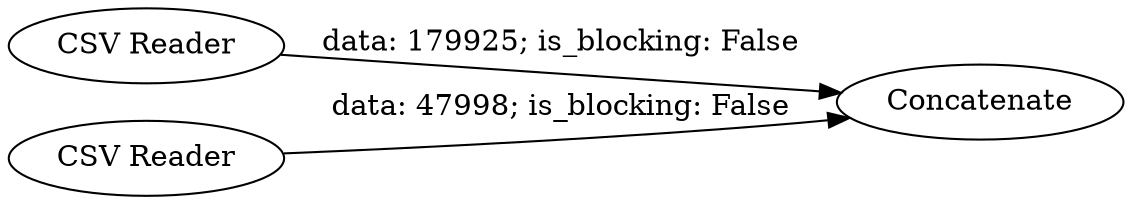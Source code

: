 digraph {
	"8972534132610982322_3" [label="CSV Reader"]
	"8972534132610982322_2" [label=Concatenate]
	"8972534132610982322_1" [label="CSV Reader"]
	"8972534132610982322_1" -> "8972534132610982322_2" [label="data: 47998; is_blocking: False"]
	"8972534132610982322_3" -> "8972534132610982322_2" [label="data: 179925; is_blocking: False"]
	rankdir=LR
}
